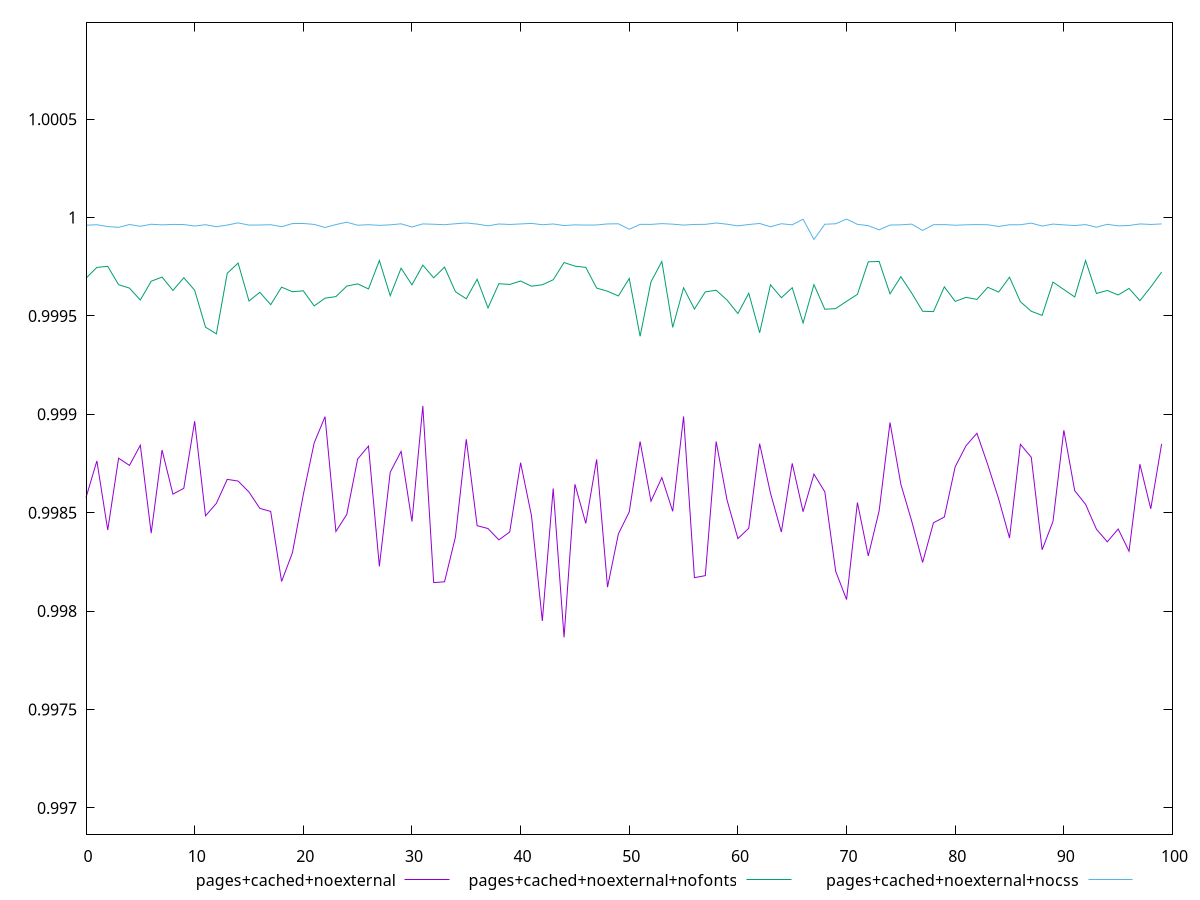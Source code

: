 $_pagesCachedNoexternal <<EOF
0.9985770031535031
0.9987631472191403
0.9984122784436921
0.998777320266471
0.9987403462973732
0.9988429495545448
0.9983962613583439
0.9988185838398493
0.9985945381021717
0.998624154700753
0.9989651454761084
0.9984843877230433
0.998547588609306
0.9986695941361373
0.9986608926677054
0.9986050401118411
0.9985220913028061
0.9985065974277756
0.9981507192640874
0.9982967322309337
0.9985921159770663
0.9988546433328331
0.998988275634463
0.9984048685307121
0.9984911614876777
0.9987728013485069
0.9988387251543851
0.9982276199322336
0.9987057329613022
0.9988118617333208
0.9984552882902911
0.9990427653865365
0.9981447713298366
0.9981492596803707
0.9983762482468642
0.9988732392778898
0.9984342159437959
0.9984196626339741
0.9983620572423351
0.9984021591299744
0.9987543282334074
0.9984853311285
0.9979501618043835
0.9986233186529334
0.9978667139511739
0.9986447257095986
0.9984458779111778
0.9987709595474197
0.9981219448237042
0.9983924613665667
0.9985043296447575
0.9988620513661473
0.9985586124224697
0.9986787396088742
0.998507130649694
0.9989893025493146
0.9981700299405648
0.998180298462847
0.9988618340010238
0.9985647048172377
0.9983686183782796
0.9984210529973376
0.9988509621725403
0.9985993729760105
0.9984018786512666
0.9987507174475088
0.9985049079515933
0.9986962064937371
0.9986063065135562
0.9982025446989222
0.9980588142362545
0.9985516321893725
0.9982804973300408
0.9985099720944972
0.9989586235044932
0.9986443950963391
0.9984567462672991
0.9982474821860117
0.9984488518174471
0.9984783124785861
0.9987337627788297
0.9988406367580546
0.9989038415431923
0.9987435112689367
0.9985700467033181
0.9983717019705458
0.9988476744060844
0.9987819410350325
0.9983117329082503
0.9984555161670148
0.9989191834771101
0.9986121208561531
0.9985426204350432
0.9984162291632885
0.9983521308504634
0.9984173433308772
0.9983041227593636
0.9987466312851482
0.9985199294355769
0.998849940072261
EOF
$_pagesCachedNoexternalNofonts <<EOF
0.9996917255382001
0.9997466596038935
0.9997520767792977
0.9996586971971084
0.9996414740362416
0.9995809077231645
0.9996764075346054
0.9996975161867274
0.9996297567930785
0.9996942309534089
0.9996306873647853
0.9994427067070357
0.9994090202875704
0.9997167981185024
0.9997687851157651
0.9995760583609237
0.9996202253100139
0.9995571360849292
0.9996462439211056
0.9996230520028357
0.9996277521573596
0.9995509570231176
0.9995902949535687
0.9995982983009712
0.9996516342473702
0.9996630879330627
0.9996372404581975
0.9997816731966508
0.9996028350019093
0.9997427021959031
0.9996579515023207
0.9997583317640986
0.9996935995217866
0.9997482200289227
0.9996232997149226
0.9995870956099874
0.9996866529558677
0.9995410576660765
0.9996638248381893
0.9996600562351752
0.9996776287513327
0.9996510952115554
0.9996584822236618
0.9996837077050301
0.9997714201184132
0.9997531113960596
0.9997467955951704
0.9996415335964719
0.999625769846384
0.9996016722594165
0.9996902809609727
0.9993964902094795
0.9996733455353966
0.9997765367470424
0.9994416986842147
0.9996431239615493
0.9995350335004842
0.9996222460594333
0.9996305806708409
0.9995807226593838
0.9995121967454341
0.9996153095842942
0.9994144904124791
0.9996583531886913
0.9995925871462292
0.9996434354401328
0.999464386963735
0.9996592270117428
0.9995339748116499
0.9995372906352826
0.9995742392675951
0.9996096763873439
0.9997751372530823
0.999776824020659
0.9996122793996151
0.9996993235296188
0.999615765656067
0.9995238607395838
0.9995220002609837
0.9996478619524118
0.9995738133709593
0.999594459599477
0.9995838768251228
0.999645742626988
0.9996212989104638
0.9996969553554924
0.9995724482715392
0.9995237864285738
0.9995029297513389
0.999672097731112
0.9996343611390386
0.9995965213375293
0.9997813101575974
0.9996140650371756
0.9996296651625156
0.9996065315839252
0.9996399376918954
0.9995776345190353
0.9996469948211468
0.9997229084345107
EOF
$_pagesCachedNoexternalNocss <<EOF
0.99996102293526
0.9999634971518017
0.9999542354940195
0.9999501413408335
0.999964689800035
0.9999555954775305
0.9999660260892262
0.999962763938383
0.9999651582935838
0.999964288824467
0.9999570232211354
0.999963637613114
0.9999533887746916
0.9999619422972994
0.9999729140525422
0.9999616378355811
0.9999621687303941
0.9999635781497184
0.9999534673302778
0.9999694583855072
0.9999699516157493
0.9999650111440201
0.9999495013481289
0.9999643566908446
0.9999765119641285
0.9999609927352306
0.9999636780028179
0.9999602826180889
0.9999629549988645
0.9999681908548048
0.9999517798513681
0.999967872155819
0.9999659247917747
0.9999636542486181
0.999968500617451
0.9999724629636461
0.9999667349149505
0.9999579710083516
0.9999673141242547
0.9999648935201733
0.9999674511154797
0.9999704202313885
0.9999634064503202
0.999967414196052
0.9999594893208461
0.9999628752865829
0.9999616626627148
0.9999623158095519
0.9999676567991947
0.9999682610872408
0.999940583333089
0.9999654031770139
0.9999652454235579
0.999969110642526
0.999966466647187
0.9999616552159549
0.9999650571828271
0.999965412304125
0.9999724175172309
0.9999661024613359
0.9999579040718176
0.9999645596566903
0.9999699455163971
0.9999532984479407
0.9999685723975817
0.9999631836920753
0.9999916146796243
0.9998885423135427
0.9999660193437478
0.9999684244684423
0.9999922374275928
0.9999655580698814
0.9999588911467275
0.9999374277800572
0.9999619595647723
0.9999629115368178
0.9999666419972613
0.9999345491843801
0.9999636423667511
0.9999641739133163
0.9999610355129622
0.9999631164081708
0.9999642114685598
0.9999633514625101
0.9999546555484197
0.9999634709150524
0.9999634183952526
0.9999717322574745
0.9999568047783107
0.9999667724641341
0.9999627954340142
0.9999594555548956
0.9999640963537301
0.9999508993816255
0.9999656216839637
0.9999576677623048
0.9999596500424994
0.9999676243938582
0.9999649396857053
0.9999676222325563
EOF
set key outside below
set terminal pngcairo
set output "report_00005_2020-11-02T22-26-11.212Z/mainthread-work-breakdown/mainthread-work-breakdown_pages+cached+noexternal_pages+cached+noexternal+nofonts_pages+cached+noexternal+nocss.png"
set yrange [0.9968667139511739:1.0009922374275928]
plot $_pagesCachedNoexternal title "pages+cached+noexternal" with line ,$_pagesCachedNoexternalNofonts title "pages+cached+noexternal+nofonts" with line ,$_pagesCachedNoexternalNocss title "pages+cached+noexternal+nocss" with line ,
